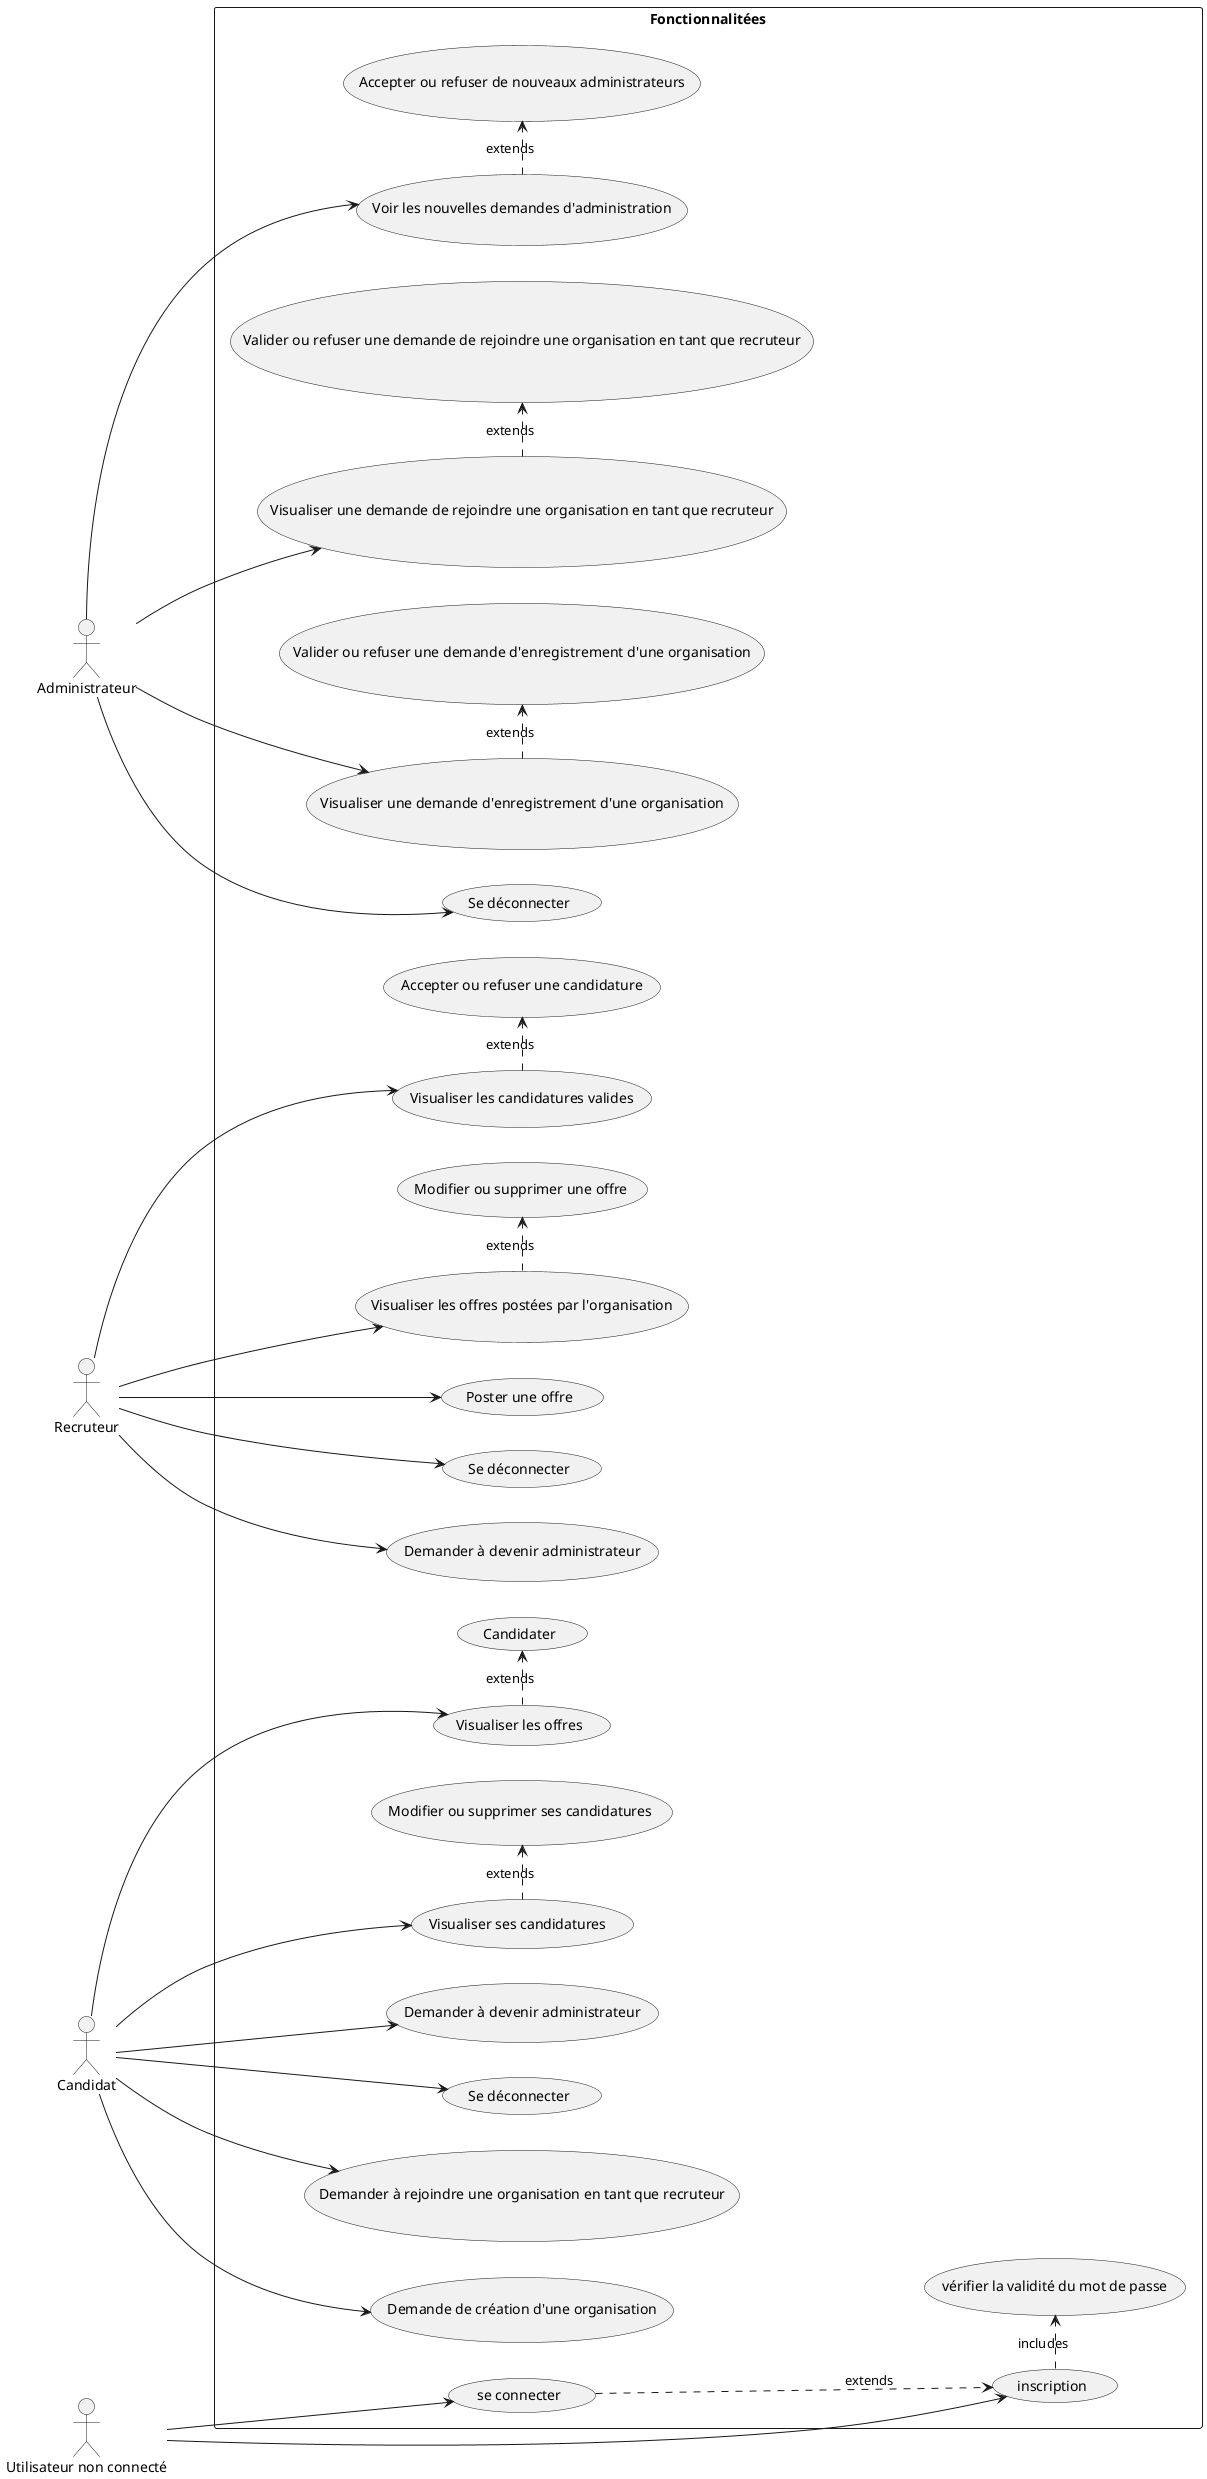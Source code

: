 @startuml



left to right direction
rectangle Fonctionnalitées {
"Accepter ou refuser une candidature" as (f1)
"Poster une offre" as (f2)
"Visualiser les offres" as (f3)
"se connecter" as (f4)
"inscription" as (f7)
"Accepter ou refuser de nouveaux administrateurs" as (f5)
"Demander à devenir administrateur" as (f6)
"vérifier la validité du mot de passe" as (f8)
"Voir les nouvelles demandes d'administration" as (f9)
"Candidater" as (f10)
"Se déconnecter" as (f11)
"Visualiser les candidatures valides" as (f12)
"Visualiser les offres postées par l'organisation" as (f13)
"Valider ou refuser une demande d'enregistrement d'une organisation" as (f14)
"Visualiser une demande d'enregistrement d'une organisation" as (f22)
"Visualiser une demande de rejoindre une organisation en tant que recruteur" as (f15)
"Valider ou refuser une demande de rejoindre une organisation en tant que recruteur" as (f16)
"Demander à rejoindre une organisation en tant que recruteur" as (f17)
"Visualiser ses candidatures " as (f18)
"Modifier ou supprimer ses candidatures " as (f19)
"Modifier ou supprimer une offre" as (f20)
"Se déconnecter" as (f23)
"Se déconnecter" as (f24)
"Demander à devenir administrateur" as (f25)
"Demande de création d'une organisation" as (f26)




(f4) ..> (f7) : extends
(f7) .> (f8) : includes
(f9) .> (f5) : extends
(f3) .> (f10) :extends
(f12) .> (f1) : extends
(f15) .> (f16) : extends
(f18) .> (f19) : extends
(f22) .> (f14) : extends
(f13) .> (f20) : extends

}
:Administrateur: --> (f9)
:Administrateur: --> (f22)
:Administrateur: --> (f15)
:Administrateur: --> (f23)

:Recruteur: --> (f2)
:Recruteur: --> (f12)
:Recruteur: --> (f13)
:Recruteur: --> (f24)
:Recruteur: --> (f25)

:Candidat: --> (f6)
:Candidat: --> (f3)
:Candidat: --> (f11)
:Candidat: --> (f17)
:Candidat: --> (f18)
:Candidat: --> (f26)

:Utilisateur non connecté: --> (f7)
:Utilisateur non connecté: --> (f4)


@enduml
